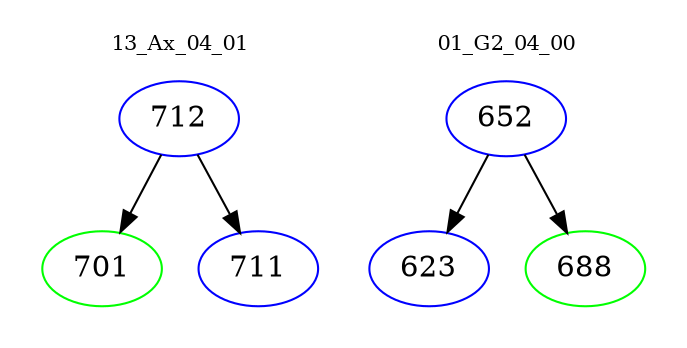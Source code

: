 digraph{
subgraph cluster_0 {
color = white
label = "13_Ax_04_01";
fontsize=10;
T0_712 [label="712", color="blue"]
T0_712 -> T0_701 [color="black"]
T0_701 [label="701", color="green"]
T0_712 -> T0_711 [color="black"]
T0_711 [label="711", color="blue"]
}
subgraph cluster_1 {
color = white
label = "01_G2_04_00";
fontsize=10;
T1_652 [label="652", color="blue"]
T1_652 -> T1_623 [color="black"]
T1_623 [label="623", color="blue"]
T1_652 -> T1_688 [color="black"]
T1_688 [label="688", color="green"]
}
}

